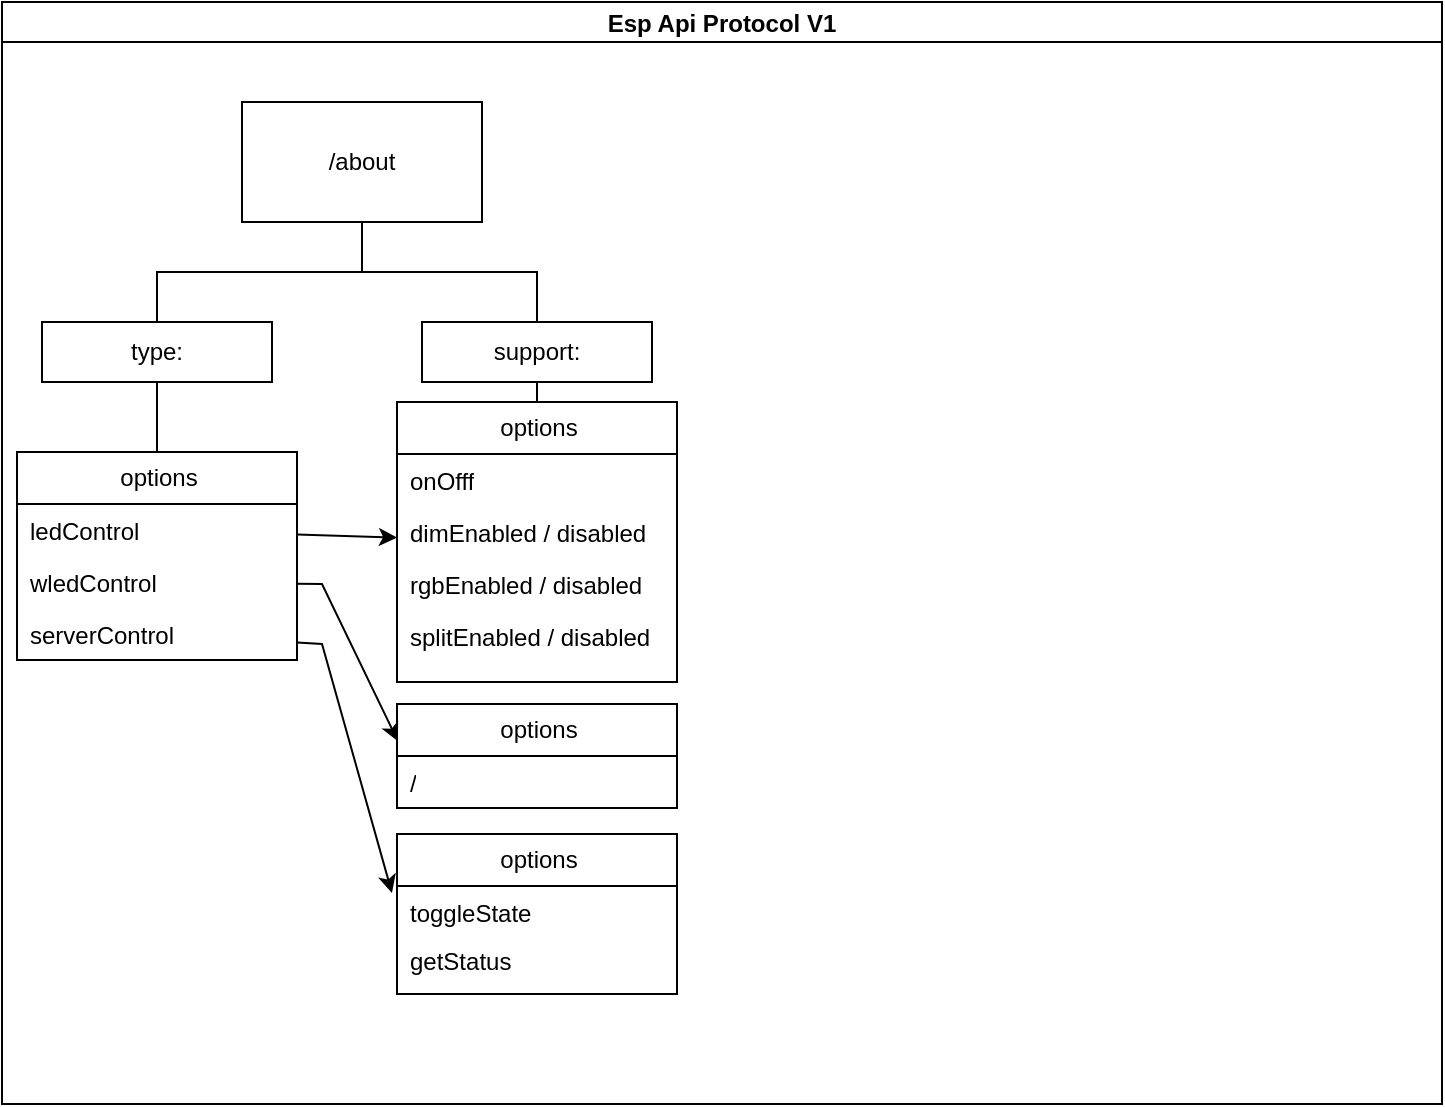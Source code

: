 <mxfile version="24.3.1" type="github">
  <diagram id="C5RBs43oDa-KdzZeNtuy" name="Page-1">
    <mxGraphModel dx="819" dy="426" grid="1" gridSize="10" guides="1" tooltips="1" connect="1" arrows="1" fold="1" page="1" pageScale="1" pageWidth="827" pageHeight="1169" math="0" shadow="0">
      <root>
        <mxCell id="WIyWlLk6GJQsqaUBKTNV-0" />
        <mxCell id="WIyWlLk6GJQsqaUBKTNV-1" parent="WIyWlLk6GJQsqaUBKTNV-0" />
        <mxCell id="Y58Eivm-gZVJX4QIwe43-1" value="Esp Api Protocol V1" style="swimlane;startSize=20;horizontal=1;containerType=tree;newEdgeStyle={&quot;edgeStyle&quot;:&quot;elbowEdgeStyle&quot;,&quot;startArrow&quot;:&quot;none&quot;,&quot;endArrow&quot;:&quot;none&quot;};" vertex="1" parent="WIyWlLk6GJQsqaUBKTNV-1">
          <mxGeometry x="10" y="89" width="720" height="551" as="geometry" />
        </mxCell>
        <UserObject label="/about" treeRoot="1" id="Y58Eivm-gZVJX4QIwe43-4">
          <mxCell style="whiteSpace=wrap;html=1;align=center;treeFolding=1;treeMoving=1;newEdgeStyle={&quot;edgeStyle&quot;:&quot;elbowEdgeStyle&quot;,&quot;startArrow&quot;:&quot;none&quot;,&quot;endArrow&quot;:&quot;none&quot;};" vertex="1" parent="Y58Eivm-gZVJX4QIwe43-1">
            <mxGeometry x="120" y="50" width="120" height="60" as="geometry" />
          </mxCell>
        </UserObject>
        <mxCell id="Y58Eivm-gZVJX4QIwe43-17" value="" style="edgeStyle=elbowEdgeStyle;rounded=0;orthogonalLoop=1;jettySize=auto;html=1;elbow=vertical;startArrow=none;endArrow=none;" edge="1" source="Y58Eivm-gZVJX4QIwe43-4" target="Y58Eivm-gZVJX4QIwe43-18" parent="Y58Eivm-gZVJX4QIwe43-1">
          <mxGeometry relative="1" as="geometry" />
        </mxCell>
        <mxCell id="Y58Eivm-gZVJX4QIwe43-23" style="edgeStyle=elbowEdgeStyle;rounded=0;orthogonalLoop=1;jettySize=auto;html=1;startArrow=none;endArrow=none;exitX=0.5;exitY=1;exitDx=0;exitDy=0;entryX=0.5;entryY=0;entryDx=0;entryDy=0;" edge="1" parent="Y58Eivm-gZVJX4QIwe43-1" source="Y58Eivm-gZVJX4QIwe43-18" target="Y58Eivm-gZVJX4QIwe43-19">
          <mxGeometry relative="1" as="geometry" />
        </mxCell>
        <UserObject label="&lt;div&gt;type:&lt;/div&gt;" treeRoot="1" id="Y58Eivm-gZVJX4QIwe43-18">
          <mxCell style="whiteSpace=wrap;html=1;align=center;treeFolding=1;treeMoving=1;newEdgeStyle={&quot;edgeStyle&quot;:&quot;elbowEdgeStyle&quot;,&quot;startArrow&quot;:&quot;none&quot;,&quot;endArrow&quot;:&quot;none&quot;};" vertex="1" parent="Y58Eivm-gZVJX4QIwe43-1">
            <mxGeometry x="20" y="160" width="115" height="30" as="geometry" />
          </mxCell>
        </UserObject>
        <mxCell id="Y58Eivm-gZVJX4QIwe43-19" value="options" style="swimlane;fontStyle=0;childLayout=stackLayout;horizontal=1;startSize=26;fillColor=none;horizontalStack=0;resizeParent=1;resizeParentMax=0;resizeLast=0;collapsible=1;marginBottom=0;html=1;" vertex="1" parent="Y58Eivm-gZVJX4QIwe43-1">
          <mxGeometry x="7.5" y="225" width="140" height="104" as="geometry" />
        </mxCell>
        <mxCell id="Y58Eivm-gZVJX4QIwe43-20" value="ledControl" style="text;strokeColor=none;fillColor=none;align=left;verticalAlign=top;spacingLeft=4;spacingRight=4;overflow=hidden;rotatable=0;points=[[0,0.5],[1,0.5]];portConstraint=eastwest;whiteSpace=wrap;html=1;" vertex="1" parent="Y58Eivm-gZVJX4QIwe43-19">
          <mxGeometry y="26" width="140" height="26" as="geometry" />
        </mxCell>
        <mxCell id="Y58Eivm-gZVJX4QIwe43-31" value="wledControl" style="text;strokeColor=none;fillColor=none;align=left;verticalAlign=top;spacingLeft=4;spacingRight=4;overflow=hidden;rotatable=0;points=[[0,0.5],[1,0.5]];portConstraint=eastwest;whiteSpace=wrap;html=1;" vertex="1" parent="Y58Eivm-gZVJX4QIwe43-19">
          <mxGeometry y="52" width="140" height="26" as="geometry" />
        </mxCell>
        <mxCell id="Y58Eivm-gZVJX4QIwe43-21" value="serverControl" style="text;strokeColor=none;fillColor=none;align=left;verticalAlign=top;spacingLeft=4;spacingRight=4;overflow=hidden;rotatable=0;points=[[0,0.5],[1,0.5]];portConstraint=eastwest;whiteSpace=wrap;html=1;" vertex="1" parent="Y58Eivm-gZVJX4QIwe43-19">
          <mxGeometry y="78" width="140" height="26" as="geometry" />
        </mxCell>
        <mxCell id="Y58Eivm-gZVJX4QIwe43-32" value="" style="edgeStyle=elbowEdgeStyle;rounded=0;orthogonalLoop=1;jettySize=auto;html=1;elbow=vertical;startArrow=none;endArrow=none;" edge="1" target="Y58Eivm-gZVJX4QIwe43-33" source="Y58Eivm-gZVJX4QIwe43-4" parent="Y58Eivm-gZVJX4QIwe43-1">
          <mxGeometry relative="1" as="geometry">
            <mxPoint x="240" y="205" as="sourcePoint" />
          </mxGeometry>
        </mxCell>
        <mxCell id="Y58Eivm-gZVJX4QIwe43-40" style="edgeStyle=elbowEdgeStyle;rounded=0;orthogonalLoop=1;jettySize=auto;html=1;startArrow=none;endArrow=none;exitX=0.5;exitY=1;exitDx=0;exitDy=0;entryX=0.5;entryY=0;entryDx=0;entryDy=0;" edge="1" parent="Y58Eivm-gZVJX4QIwe43-1" source="Y58Eivm-gZVJX4QIwe43-33" target="Y58Eivm-gZVJX4QIwe43-36">
          <mxGeometry relative="1" as="geometry" />
        </mxCell>
        <UserObject label="support:" treeRoot="1" id="Y58Eivm-gZVJX4QIwe43-33">
          <mxCell style="whiteSpace=wrap;html=1;align=center;treeFolding=1;treeMoving=1;newEdgeStyle={&quot;edgeStyle&quot;:&quot;elbowEdgeStyle&quot;,&quot;startArrow&quot;:&quot;none&quot;,&quot;endArrow&quot;:&quot;none&quot;};" vertex="1" parent="Y58Eivm-gZVJX4QIwe43-1">
            <mxGeometry x="210" y="160" width="115" height="30" as="geometry" />
          </mxCell>
        </UserObject>
        <mxCell id="Y58Eivm-gZVJX4QIwe43-36" value="options" style="swimlane;fontStyle=0;childLayout=stackLayout;horizontal=1;startSize=26;fillColor=none;horizontalStack=0;resizeParent=1;resizeParentMax=0;resizeLast=0;collapsible=1;marginBottom=0;html=1;" vertex="1" parent="Y58Eivm-gZVJX4QIwe43-1">
          <mxGeometry x="197.5" y="200" width="140" height="140" as="geometry" />
        </mxCell>
        <mxCell id="Y58Eivm-gZVJX4QIwe43-84" value="onOfff" style="text;strokeColor=none;fillColor=none;align=left;verticalAlign=top;spacingLeft=4;spacingRight=4;overflow=hidden;rotatable=0;points=[[0,0.5],[1,0.5]];portConstraint=eastwest;whiteSpace=wrap;html=1;" vertex="1" parent="Y58Eivm-gZVJX4QIwe43-36">
          <mxGeometry y="26" width="140" height="26" as="geometry" />
        </mxCell>
        <mxCell id="Y58Eivm-gZVJX4QIwe43-38" value="&lt;div&gt;dimEnabled / disabled&lt;br&gt;&lt;/div&gt;" style="text;strokeColor=none;fillColor=none;align=left;verticalAlign=top;spacingLeft=4;spacingRight=4;overflow=hidden;rotatable=0;points=[[0,0.5],[1,0.5]];portConstraint=eastwest;whiteSpace=wrap;html=1;" vertex="1" parent="Y58Eivm-gZVJX4QIwe43-36">
          <mxGeometry y="52" width="140" height="26" as="geometry" />
        </mxCell>
        <mxCell id="Y58Eivm-gZVJX4QIwe43-39" value="rgbEnabled / disabled" style="text;strokeColor=none;fillColor=none;align=left;verticalAlign=top;spacingLeft=4;spacingRight=4;overflow=hidden;rotatable=0;points=[[0,0.5],[1,0.5]];portConstraint=eastwest;whiteSpace=wrap;html=1;" vertex="1" parent="Y58Eivm-gZVJX4QIwe43-36">
          <mxGeometry y="78" width="140" height="26" as="geometry" />
        </mxCell>
        <mxCell id="Y58Eivm-gZVJX4QIwe43-66" value="splitEnabled / disabled" style="text;strokeColor=none;fillColor=none;align=left;verticalAlign=top;spacingLeft=4;spacingRight=4;overflow=hidden;rotatable=0;points=[[0,0.5],[1,0.5]];portConstraint=eastwest;whiteSpace=wrap;html=1;" vertex="1" parent="Y58Eivm-gZVJX4QIwe43-36">
          <mxGeometry y="104" width="140" height="36" as="geometry" />
        </mxCell>
        <mxCell id="Y58Eivm-gZVJX4QIwe43-69" value="options" style="swimlane;fontStyle=0;childLayout=stackLayout;horizontal=1;startSize=26;fillColor=none;horizontalStack=0;resizeParent=1;resizeParentMax=0;resizeLast=0;collapsible=1;marginBottom=0;html=1;" vertex="1" parent="Y58Eivm-gZVJX4QIwe43-1">
          <mxGeometry x="197.5" y="351" width="140" height="52" as="geometry" />
        </mxCell>
        <mxCell id="Y58Eivm-gZVJX4QIwe43-70" value="/" style="text;strokeColor=none;fillColor=none;align=left;verticalAlign=top;spacingLeft=4;spacingRight=4;overflow=hidden;rotatable=0;points=[[0,0.5],[1,0.5]];portConstraint=eastwest;whiteSpace=wrap;html=1;" vertex="1" parent="Y58Eivm-gZVJX4QIwe43-69">
          <mxGeometry y="26" width="140" height="26" as="geometry" />
        </mxCell>
        <mxCell id="Y58Eivm-gZVJX4QIwe43-77" value="" style="endArrow=classic;html=1;rounded=0;" edge="1" parent="Y58Eivm-gZVJX4QIwe43-1" source="Y58Eivm-gZVJX4QIwe43-20" target="Y58Eivm-gZVJX4QIwe43-36">
          <mxGeometry width="50" height="50" relative="1" as="geometry">
            <mxPoint x="70" y="301" as="sourcePoint" />
            <mxPoint x="120" y="251" as="targetPoint" />
          </mxGeometry>
        </mxCell>
        <mxCell id="Y58Eivm-gZVJX4QIwe43-80" value="" style="endArrow=classic;html=1;rounded=0;entryX=0.003;entryY=0.357;entryDx=0;entryDy=0;entryPerimeter=0;" edge="1" parent="Y58Eivm-gZVJX4QIwe43-1" source="Y58Eivm-gZVJX4QIwe43-31" target="Y58Eivm-gZVJX4QIwe43-69">
          <mxGeometry width="50" height="50" relative="1" as="geometry">
            <mxPoint x="180" y="321" as="sourcePoint" />
            <mxPoint x="230" y="271" as="targetPoint" />
            <Array as="points">
              <mxPoint x="160" y="291" />
            </Array>
          </mxGeometry>
        </mxCell>
        <mxCell id="Y58Eivm-gZVJX4QIwe43-78" value="options" style="swimlane;fontStyle=0;childLayout=stackLayout;horizontal=1;startSize=26;fillColor=none;horizontalStack=0;resizeParent=1;resizeParentMax=0;resizeLast=0;collapsible=1;marginBottom=0;html=1;" vertex="1" parent="WIyWlLk6GJQsqaUBKTNV-1">
          <mxGeometry x="207.5" y="505" width="140" height="80" as="geometry" />
        </mxCell>
        <mxCell id="Y58Eivm-gZVJX4QIwe43-79" value="toggleState" style="text;strokeColor=none;fillColor=none;align=left;verticalAlign=top;spacingLeft=4;spacingRight=4;overflow=hidden;rotatable=0;points=[[0,0.5],[1,0.5]];portConstraint=eastwest;whiteSpace=wrap;html=1;" vertex="1" parent="Y58Eivm-gZVJX4QIwe43-78">
          <mxGeometry y="26" width="140" height="24" as="geometry" />
        </mxCell>
        <mxCell id="Y58Eivm-gZVJX4QIwe43-83" value="getStatus" style="text;strokeColor=none;fillColor=none;align=left;verticalAlign=top;spacingLeft=4;spacingRight=4;overflow=hidden;rotatable=0;points=[[0,0.5],[1,0.5]];portConstraint=eastwest;whiteSpace=wrap;html=1;" vertex="1" parent="Y58Eivm-gZVJX4QIwe43-78">
          <mxGeometry y="50" width="140" height="30" as="geometry" />
        </mxCell>
        <mxCell id="Y58Eivm-gZVJX4QIwe43-82" value="" style="endArrow=classic;html=1;rounded=0;entryX=-0.018;entryY=0.368;entryDx=0;entryDy=0;entryPerimeter=0;" edge="1" parent="WIyWlLk6GJQsqaUBKTNV-1" source="Y58Eivm-gZVJX4QIwe43-21" target="Y58Eivm-gZVJX4QIwe43-78">
          <mxGeometry width="50" height="50" relative="1" as="geometry">
            <mxPoint x="190" y="410" as="sourcePoint" />
            <mxPoint x="240" y="360" as="targetPoint" />
            <Array as="points">
              <mxPoint x="170" y="410" />
            </Array>
          </mxGeometry>
        </mxCell>
      </root>
    </mxGraphModel>
  </diagram>
</mxfile>
